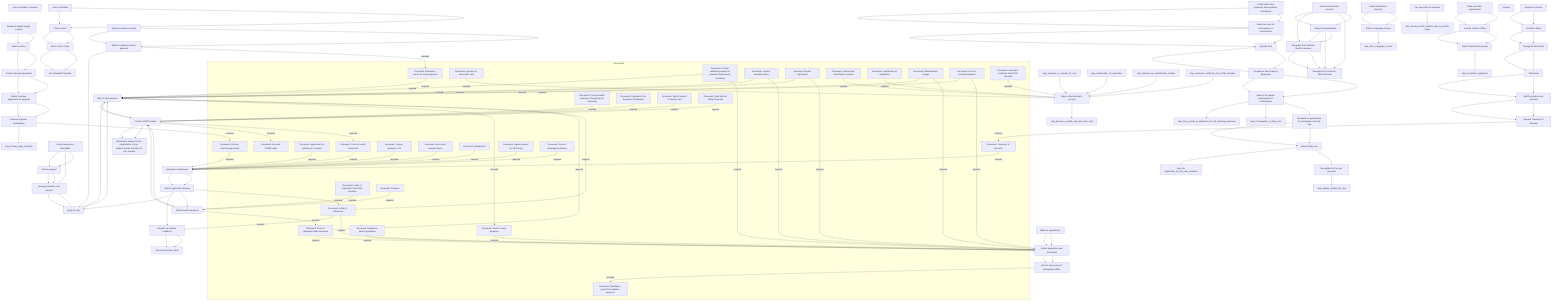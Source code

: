 flowchart TD
    subgraph Documents
    doc_Residence_permit_for_study_purposes["Document: Residence permit for study purposes"]
    doc_Visa_for_study_purposes["Document: Visa for study purposes"]
    doc_Transcript_of_Records["Document: Transcript of Records"]
    doc_Residency_permit_for_academic_purposes["Document: Residency permit for academic purposes"]
    doc_Proof_of_adequate_health_insurance["Document: Proof of adequate health insurance"]
    doc_Proof_of_a_valid_study_visa["Document: Proof of a valid study visa"]
    doc_Proof_of_Health_Insurance_Recognized_in_Germany["Document: Proof of Health Insurance Recognized in Germany"]
    doc_Application_for_admission_to_studies["Document: Application for admission to studies"]
    doc_Letter_of_Admission_from_HTW_Dresden["Document: Letter of Admission from HTW Dresden"]
    doc_Passport["Document: Passport"]
    doc_Personal_HTWD_Login["Document: Personal HTWD Login"]
    doc_Payment_of_the_Semester_Contribution["Document: Payment of the Semester Contribution"]
    doc_Residence_permit_application["Document: Residence permit application"]
    doc_Copy_of_passport_or_ID["Document: Copy of passport or ID"]
    doc_Letter_of_Admission["Document: Letter of Admission"]
    doc_Up-to-date_passport_photo["Document: Up-to-date passport photo"]
    doc_passport_or_national_ID_card["Document: passport or national ID card"]
    doc_Current_valid_new_passport_or_passport_replacement_document["Document: Current valid/new passport or passport replacement document"]
    doc_Current_biometric_photo["Document: Current biometric photo"]
    doc_Resume_CV["Document: Resume/CV"]
    doc_Rental_Agreement["Document: Rental Agreement"]
    doc_German_tax_identification_number["Document: German tax identification number"]
    doc_confirmation_of_registration["Document: confirmation of registration"]
    doc_Administrative_charge["Document: Administrative charge"]
    doc_Proof_of_secured_livelihood["Document: Proof of secured livelihood"]
    doc_enrolment_certificate_from_HTW_Dresden["Document: enrolment certificate from HTW Dresden"]
    doc_Online_Learning_Agreement["Document: (Online) Learning Agreement"]
    doc_Valid_Passport_or_Identity_Card["Document: Valid Passport or Identity Card"]
    doc_Signed_request_for_HTW_login["Document: Signed request for HTW login"]
    doc_Valid_Visa_for_Study_Purposes["Document: Valid Visa for Study Purposes"]
    doc_Proof_of_language_proficiency["Document: Proof of language proficiency"]
    end
    step_Application_Submission["Application Submission"]
    step_Wait_for_application_Review["Wait for application Review"]
    step_Research_English_taught_courses["Research English taught courses"]
    step_Select_courses["Select courses"]
    step_Create_Learning_Agreement["Create Learning Agreement"]
    step_Submit_Learning_Agreement_for_approval["Submit Learning Agreement for approval"]
    step_Receive_approval_confirmation["Receive approval confirmation"]
    step_Check_Academic_Calendar["Check Academic Calendar"]
    step_Attend_Information_Sessions["Attend Information Sessions"]
    step_Enroll_in_Language_Course["Enroll in Language Course"]
    step_Obtain_Health_Insurance["Obtain Health Insurance"]
    step_Apply_for_residence_permit["Apply for residence permit"]
    step_Wait_for_residence_permit_approval["Wait for residence permit approval"]
    step_Check_immigration_formalities["Check immigration formalities"]
    step_Obtain_passport["Obtain passport"]
    step_Arrange_insurance_and_permits["Arrange insurance and permits"]
    step_Apply_for_visa["Apply for visa"]
    step_Wait_for_visa_approval["Wait for visa approval"]
    step_Apply_for_residence_permit["Apply for residence permit"]
    step_Register_for_student_residence["Register for student residence"]
    step_Receive_admission_letter["Receive admission letter"]
    step_Pay_Semester_Contribution["Pay Semester Contribution"]
    step_Enroll_at_HTW_Dresden["Enroll at HTW Dresden"]
    step_Information_session_on_the_organisation_of_your_studies_and_the_selection_of_your_courses["Information session on the organisation of your studies and the selection of your courses"]
    step_Make_an_online_appointment["Make an online appointment"]
    step_Visit_the_Citizens'_Office["Visit the Citizens' Office"]
    step_Submit_required_documents["Submit required documents"]
    step_Make_an_appointment["Make an appointment"]
    step_Submit_application_and_documents["Submit application and documents"]
    step_Wait_for_processing_of_Immigration_Office["Wait for processing of Immigration Office"]
    step_Open_a_German_bank_account["Open a German bank account"]
    step_Check_Timetable["Check Timetable"]
    step_Plan_Lectures["Plan Lectures"]
    step_Enter_Course_Code["Enter Course Code"]
    step_Get_Individual_Timetable["Get Individual Timetable"]
    step_Register_for_Exams["Register for Exams"]
    step_Get_Exam_Dates["Get Exam Dates"]
    step_Deregister_from_Exam["Deregister from Exam"]
    step_Take_Exam["Take Exam"]
    step_Wait_for_grades_to_be_reported["Wait for grades to be reported"]
    step_Request_Transcript_of_Records["Request Transcript of Records"]
    step_Confer_with_home_university_and_Academic_Coordinator["Confer with home university and Academic Coordinator"]
    step_Obtain_the_form_for_prolongation_of_matriculation["Obtain the form for prolongation of matriculation"]
    step_Sign_the_form["Sign the form"]
    step_Complete_a_new_Learning_Agreement["Complete a new Learning Agreement"]
    step_Hand_in_the_signed_prolongation_of_matriculation["Hand in the signed prolongation of matriculation"]
    step_Schedule_an_appointment_for_prolongation_of_study_visa["Schedule an appointment for prolongation of study visa"]
    step_Extend_study_visa["Extend study visa"]
    step_Re-register_for_the_next_semester["Re-register for the next semester"]
    step_Nothing["Nothing"]
    step_Close_German_bank_account["Close German bank account"]
    step_Return_borrowed_books["Return borrowed books"]
    step_Deregister_from_German_Health_Insurance["Deregister from German Health Insurance"]
    step_Deregister_from_Citizens'_Office_Dresden["Deregister from Citizens' Office Dresden"]
    step_Application_Submission --> step_Wait_for_application_Review
    direction LR
    doc_Application_for_admission_to_studies -- required --> step_Application_Submission
    direction LR
    doc_Online_Learning_Agreement -- required --> step_Application_Submission
    direction LR
    doc_Resume_CV -- required --> step_Application_Submission
    direction LR
    doc_Transcript_of_Records -- required --> step_Application_Submission
    direction LR
    doc_Proof_of_language_proficiency -- required --> step_Application_Submission
    direction LR
    doc_Signed_request_for_HTW_login -- required --> step_Application_Submission
    direction LR
    doc_Up-to-date_passport_photo -- required --> step_Application_Submission
    direction LR
    doc_Copy_of_passport_or_ID -- required --> step_Application_Submission
    direction LR
    doc_Proof_of_a_valid_study_visa -- required --> step_Application_Submission
    step_Application_Submission --> step_Wait_for_application_Review
    step_Wait_for_application_Review --> step_Apply_for_visa
    step_Wait_for_application_Review --> step_Register_for_student_residence
    step_Wait_for_application_Review --> step_Obtain_Health_Insurance
    direction LR
    step_Wait_for_application_Review -- received --> doc_Letter_of_Admission
    step_Research_English_taught_courses --> step_Select_courses
    step_Research_English_taught_courses --> step_Select_courses
    step_Select_courses --> step_Create_Learning_Agreement
    step_Select_courses --> step_Create_Learning_Agreement
    step_Create_Learning_Agreement --> step_Submit_Learning_Agreement_for_approval
    step_Create_Learning_Agreement --> step_Submit_Learning_Agreement_for_approval
    step_Submit_Learning_Agreement_for_approval --> step_Receive_approval_confirmation
    step_Submit_Learning_Agreement_for_approval --> step_Receive_approval_confirmation
    step_Receive_approval_confirmation --> step_Create_study_schedule
    direction LR
    step_Receive_approval_confirmation -- received --> doc_Online_Learning_Agreement
    step_Attend_Information_Sessions --> step_Enroll_in_Language_Course
    step_Attend_Information_Sessions --> step_Enroll_in_Language_Course
    step_Enroll_in_Language_Course --> step_Start_Language_Course
    step_Obtain_Health_Insurance --> step_Enroll_at_HTW_Dresden
    direction LR
    doc_Passport -- required --> step_Obtain_Health_Insurance
    direction LR
    doc_Letter_of_Admission_from_HTW_Dresden -- required --> step_Obtain_Health_Insurance
    direction LR
    step_Obtain_Health_Insurance -- received --> doc_Proof_of_adequate_health_insurance
    step_Apply_for_residence_permit --> step_Wait_for_residence_permit_approval
    step_Apply_for_residence_permit --> step_Wait_for_residence_permit_approval
    step_Wait_for_residence_permit_approval --> step_Apply_for_visa
    direction LR
    step_Wait_for_residence_permit_approval -- received --> doc_Residence_permit_for_study_purposes
    step_Check_immigration_formalities --> step_Obtain_passport
    step_Check_immigration_formalities --> step_Arrange_insurance_and_permits
    step_Check_immigration_formalities --> step_Obtain_passport
    step_Obtain_passport --> step_Arrange_insurance_and_permits
    step_Obtain_passport --> step_Arrange_insurance_and_permits
    step_Arrange_insurance_and_permits --> step_Apply_for_visa
    step_Arrange_insurance_and_permits --> step_Apply_for_visa
    step_Apply_for_visa --> step_Wait_for_visa_approval
    step_Apply_for_visa --> step_Wait_for_visa_approval
    step_Wait_for_visa_approval --> step_Enroll_at_HTW_Dresden
    direction LR
    doc_Residence_permit_for_study_purposes -- required --> step_Wait_for_visa_approval
    direction LR
    doc_Administrative_charge -- required --> step_Wait_for_visa_approval
    direction LR
    doc_Rental_Agreement -- required --> step_Wait_for_visa_approval
    direction LR
    doc_Proof_of_adequate_health_insurance -- required --> step_Wait_for_visa_approval
    direction LR
    doc_Proof_of_secured_livelihood -- required --> step_Wait_for_visa_approval
    direction LR
    doc_Letter_of_Admission -- required --> step_Wait_for_visa_approval
    direction LR
    doc_Current_biometric_photo -- required --> step_Wait_for_visa_approval
    direction LR
    doc_Current_valid_new_passport_or_passport_replacement_document -- required --> step_Wait_for_visa_approval
    direction LR
    step_Wait_for_visa_approval -- received --> doc_Visa_for_study_purposes
    step_Register_for_student_residence --> step_Receive_admission_letter
    direction LR
    doc_Letter_of_Admission -- required --> step_Register_for_student_residence
    step_Register_for_student_residence --> step_Receive_admission_letter
    step_Pay_Semester_Contribution --> step_Receive_HTW_student_card_and_HTW-Login
    step_Obtain_Health_Insurance --> step_Enroll_at_HTW_Dresden
    step_Wait_for_visa_approval --> step_Enroll_at_HTW_Dresden
    step_Enroll_at_HTW_Dresden --> step_Information_session_on_the_organisation_of_your_studies_and_the_selection_of_your_courses
    direction LR
    doc_Valid_Passport_or_Identity_Card -- required --> step_Enroll_at_HTW_Dresden
    direction LR
    doc_Valid_Visa_for_Study_Purposes -- required --> step_Enroll_at_HTW_Dresden
    direction LR
    doc_Proof_of_Health_Insurance_Recognized_in_Germany -- required --> step_Enroll_at_HTW_Dresden
    direction LR
    doc_Payment_of_the_Semester_Contribution -- required --> step_Enroll_at_HTW_Dresden
    direction LR
    step_Enroll_at_HTW_Dresden -- received --> doc_Personal_HTWD_Login
    direction LR
    step_Enroll_at_HTW_Dresden -- received --> doc_Proof_of_a_valid_study_visa
    step_Enroll_at_HTW_Dresden --> step_Information_session_on_the_organisation_of_your_studies_and_the_selection_of_your_courses
    step_Make_an_online_appointment --> step_Visit_the_Citizens'_Office
    step_Make_an_online_appointment --> step_Visit_the_Citizens'_Office
    step_Visit_the_Citizens'_Office --> step_Submit_required_documents
    step_Visit_the_Citizens'_Office --> step_Submit_required_documents
    step_Submit_required_documents --> step_Complete_registration
    step_Make_an_appointment --> step_Submit_application_and_documents
    step_Make_an_appointment --> step_Submit_application_and_documents
    step_Submit_application_and_documents --> step_Wait_for_processing_of_Immigration_Office
    direction LR
    doc_Residence_permit_application -- required --> step_Submit_application_and_documents
    direction LR
    doc_Administrative_charge -- required --> step_Submit_application_and_documents
    direction LR
    doc_Rental_Agreement -- required --> step_Submit_application_and_documents
    direction LR
    doc_Proof_of_adequate_health_insurance -- required --> step_Submit_application_and_documents
    direction LR
    doc_Proof_of_secured_livelihood -- required --> step_Submit_application_and_documents
    direction LR
    doc_Letter_of_Admission -- required --> step_Submit_application_and_documents
    direction LR
    doc_Current_biometric_photo -- required --> step_Submit_application_and_documents
    direction LR
    doc_Current_valid_new_passport_or_passport_replacement_document -- required --> step_Submit_application_and_documents
    direction LR
    doc_Visa_for_study_purposes -- required --> step_Submit_application_and_documents
    step_Submit_application_and_documents --> step_Wait_for_processing_of_Immigration_Office
    direction LR
    step_Wait_for_processing_of_Immigration_Office -- received --> doc_Residency_permit_for_academic_purposes
    step_passport_or_national_ID_card --> step_Open_a_German_bank_account
    step_confirmation_of_registration --> step_Open_a_German_bank_account
    step_German_tax_identification_number --> step_Open_a_German_bank_account
    step_enrolment_certificate_from_HTW_Dresden --> step_Open_a_German_bank_account
    step_Open_a_German_bank_account --> step_Receive_a_debit_card_and_cash_card
    direction LR
    doc_passport_or_national_ID_card -- required --> step_Open_a_German_bank_account
    direction LR
    doc_confirmation_of_registration -- required --> step_Open_a_German_bank_account
    direction LR
    doc_German_tax_identification_number -- required --> step_Open_a_German_bank_account
    direction LR
    doc_enrolment_certificate_from_HTW_Dresden -- required --> step_Open_a_German_bank_account
    step_Check_Timetable --> step_Plan_Lectures
    step_Check_Timetable --> step_Plan_Lectures
    step_Plan_Lectures --> step_Enter_Course_Code
    step_Plan_Lectures --> step_Enter_Course_Code
    step_Enter_Course_Code --> step_Get_Individual_Timetable
    step_Enter_Course_Code --> step_Get_Individual_Timetable
    step_Register_for_Exams --> step_Get_Exam_Dates
    step_Register_for_Exams --> step_Get_Exam_Dates
    step_Get_Exam_Dates --> step_Deregister_from_Exam
    step_Get_Exam_Dates --> step_Deregister_from_Exam
    step_Deregister_from_Exam --> step_Take_Exam
    step_Deregister_from_Exam --> step_Take_Exam
    step_Take_Exam --> step_Wait_for_grades_to_be_reported
    step_Take_Exam --> step_Wait_for_grades_to_be_reported
    step_Wait_for_grades_to_be_reported --> step_Request_Transcript_of_Records
    step_Wait_for_grades_to_be_reported --> step_Request_Transcript_of_Records
    direction LR
    step_Request_Transcript_of_Records -- received --> doc_Transcript_of_Records
    step_Confer_with_home_university_and_Academic_Coordinator --> step_Obtain_the_form_for_prolongation_of_matriculation
    step_Confer_with_home_university_and_Academic_Coordinator --> step_Obtain_the_form_for_prolongation_of_matriculation
    step_Obtain_the_form_for_prolongation_of_matriculation --> step_Sign_the_form
    step_Obtain_the_form_for_prolongation_of_matriculation --> step_Sign_the_form
    step_Sign_the_form --> step_Complete_a_new_Learning_Agreement
    step_Sign_the_form --> step_Complete_a_new_Learning_Agreement
    step_Complete_a_new_Learning_Agreement --> step_Hand_in_the_signed_prolongation_of_matriculation
    step_Complete_a_new_Learning_Agreement --> step_Hand_in_the_signed_prolongation_of_matriculation
    step_Hand_in_the_signed_prolongation_of_matriculation --> step_Get_a_letter_of_admission_for_the_following_semester
    step_Hand_in_the_signed_prolongation_of_matriculation --> step_Prolongation_of_study_visa
    step_Hand_in_the_signed_prolongation_of_matriculation --> step_Schedule_an_appointment_for_prolongation_of_study_visa
    step_Schedule_an_appointment_for_prolongation_of_study_visa --> step_Extend_study_visa
    step_Schedule_an_appointment_for_prolongation_of_study_visa --> step_Extend_study_visa
    step_Extend_study_visa --> step_Re-registration_for_the_next_semester
    step_Extend_study_visa --> step_Re-register_for_the_next_semester
    step_Re-register_for_the_next_semester --> step_Update_student_ID_card
    step_Close_German_bank_account --> step_Return_borrowed_books
    step_Close_German_bank_account --> step_Deregister_from_German_Health_Insurance
    step_Close_German_bank_account --> step_Deregister_from_Citizens'_Office_Dresden
    step_Close_German_bank_account --> step_Return_borrowed_books
    step_Return_borrowed_books --> step_Deregister_from_German_Health_Insurance
    step_Return_borrowed_books --> step_Deregister_from_Citizens'_Office_Dresden
    step_Return_borrowed_books --> step_Deregister_from_German_Health_Insurance
    step_Deregister_from_German_Health_Insurance --> step_Deregister_from_Citizens'_Office_Dresden
    step_Deregister_from_German_Health_Insurance --> step_Deregister_from_Citizens'_Office_Dresden